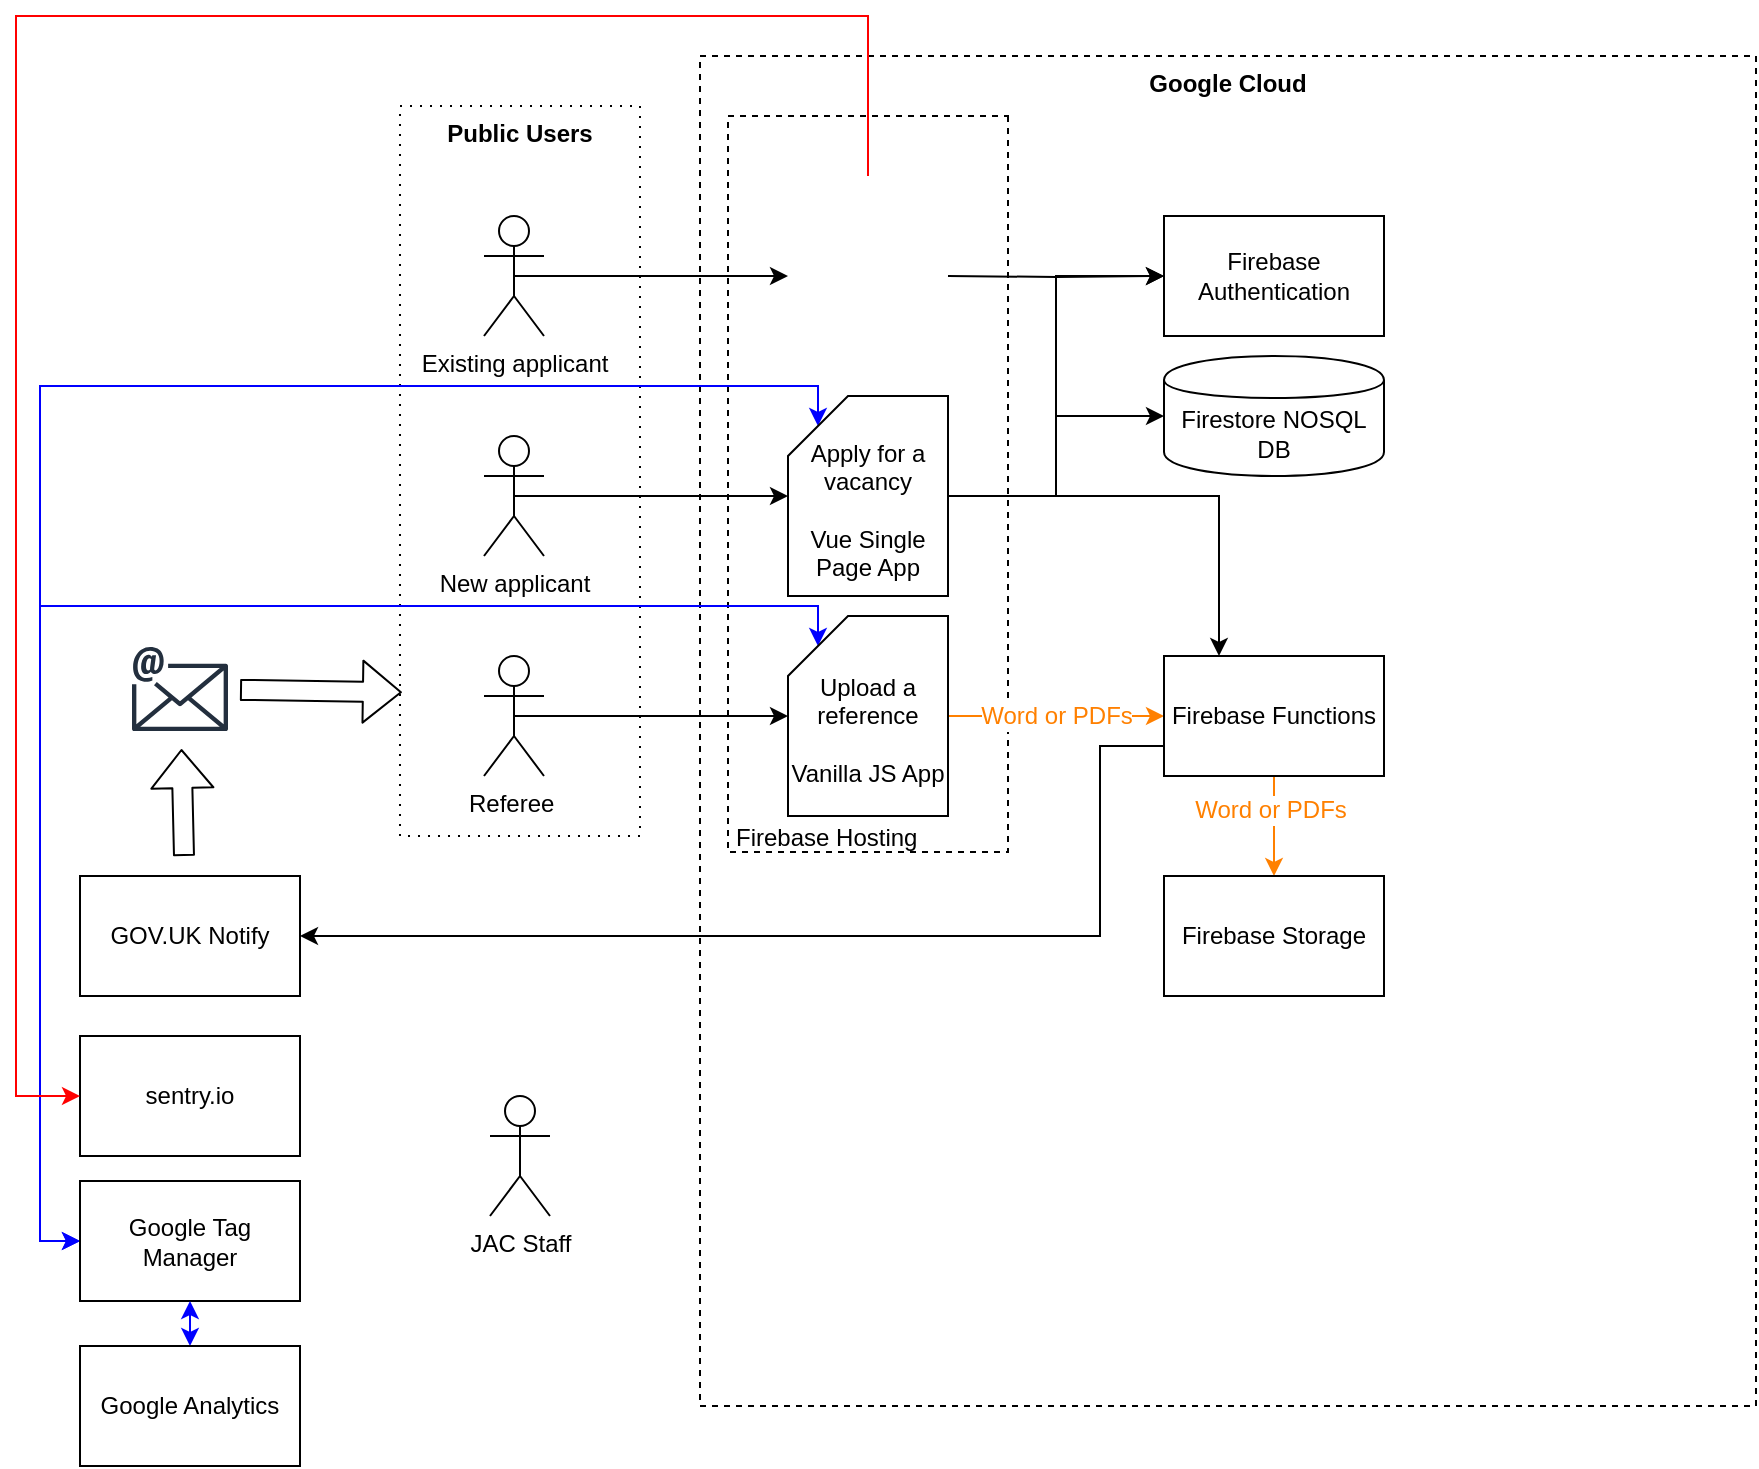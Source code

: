 <mxfile version="13.5.1" type="github"><diagram id="oyVTfbrthm_-wxzk1ZXb" name="Page-1"><mxGraphModel dx="1353" dy="831" grid="1" gridSize="10" guides="1" tooltips="1" connect="1" arrows="1" fold="1" page="1" pageScale="1" pageWidth="1169" pageHeight="827" math="0" shadow="0"><root><mxCell id="0"/><mxCell id="1" parent="0"/><mxCell id="Lf71OoZ22zsmbKogP4fl-119" value="&lt;div style=&quot;text-align: center&quot;&gt;&lt;span&gt;Google Cloud&lt;/span&gt;&lt;/div&gt;" style="rounded=0;whiteSpace=wrap;html=1;strokeColor=#000000;align=center;verticalAlign=top;dashed=1;fontStyle=1" parent="1" vertex="1"><mxGeometry x="362" y="75" width="528" height="675" as="geometry"/></mxCell><mxCell id="Lf71OoZ22zsmbKogP4fl-121" value="&lt;b&gt;Public Users&lt;/b&gt;" style="rounded=0;whiteSpace=wrap;html=1;dashed=1;strokeColor=#000000;align=center;dashPattern=1 4;verticalAlign=top;" parent="1" vertex="1"><mxGeometry x="212" y="100" width="120" height="365" as="geometry"/></mxCell><mxCell id="Lf71OoZ22zsmbKogP4fl-25" value="&lt;div style=&quot;text-align: right&quot;&gt;&lt;span&gt;Firebase Hosting&lt;/span&gt;&lt;/div&gt;" style="rounded=0;whiteSpace=wrap;html=1;labelPosition=center;verticalLabelPosition=middle;align=left;verticalAlign=bottom;spacingBottom=0;spacingRight=0;horizontal=0;spacing=0;spacingLeft=4;dashed=1;rotation=90;" parent="1" vertex="1"><mxGeometry x="262" y="219" width="368" height="140" as="geometry"/></mxCell><mxCell id="Lf71OoZ22zsmbKogP4fl-13" value="" style="edgeStyle=orthogonalEdgeStyle;rounded=0;orthogonalLoop=1;jettySize=auto;html=1;exitX=0.5;exitY=0.5;exitDx=0;exitDy=0;exitPerimeter=0;" parent="1" source="Lf71OoZ22zsmbKogP4fl-67" edge="1"><mxGeometry relative="1" as="geometry"><mxPoint x="269" y="168" as="sourcePoint"/><mxPoint x="406" y="185" as="targetPoint"/></mxGeometry></mxCell><mxCell id="Lf71OoZ22zsmbKogP4fl-17" value="" style="edgeStyle=orthogonalEdgeStyle;rounded=0;orthogonalLoop=1;jettySize=auto;html=1;exitX=0.5;exitY=0.5;exitDx=0;exitDy=0;exitPerimeter=0;" parent="1" source="Lf71OoZ22zsmbKogP4fl-62" target="Lf71OoZ22zsmbKogP4fl-10" edge="1"><mxGeometry relative="1" as="geometry"><mxPoint x="284" y="425" as="sourcePoint"/><mxPoint x="710.5" y="413" as="targetPoint"/></mxGeometry></mxCell><mxCell id="Lf71OoZ22zsmbKogP4fl-79" style="edgeStyle=orthogonalEdgeStyle;rounded=0;orthogonalLoop=1;jettySize=auto;html=1;exitX=1;exitY=0.5;exitDx=0;exitDy=0;exitPerimeter=0;entryX=0;entryY=0.5;entryDx=0;entryDy=0;" parent="1" source="Lf71OoZ22zsmbKogP4fl-9" target="Lf71OoZ22zsmbKogP4fl-74" edge="1"><mxGeometry relative="1" as="geometry"><mxPoint x="594" y="185" as="targetPoint"/></mxGeometry></mxCell><mxCell id="Lf71OoZ22zsmbKogP4fl-80" style="edgeStyle=orthogonalEdgeStyle;rounded=0;orthogonalLoop=1;jettySize=auto;html=1;exitX=1;exitY=0.5;exitDx=0;exitDy=0;exitPerimeter=0;" parent="1" source="Lf71OoZ22zsmbKogP4fl-9" target="Lf71OoZ22zsmbKogP4fl-76" edge="1"><mxGeometry relative="1" as="geometry"/></mxCell><mxCell id="Lf71OoZ22zsmbKogP4fl-85" style="edgeStyle=orthogonalEdgeStyle;rounded=0;orthogonalLoop=1;jettySize=auto;html=1;exitX=1;exitY=0.5;exitDx=0;exitDy=0;exitPerimeter=0;entryX=0.25;entryY=0;entryDx=0;entryDy=0;strokeColor=#000000;" parent="1" source="Lf71OoZ22zsmbKogP4fl-9" target="Lf71OoZ22zsmbKogP4fl-75" edge="1"><mxGeometry relative="1" as="geometry"/></mxCell><mxCell id="Lf71OoZ22zsmbKogP4fl-156" style="edgeStyle=orthogonalEdgeStyle;rounded=0;orthogonalLoop=1;jettySize=auto;html=1;exitX=0;exitY=0;exitDx=15;exitDy=15;exitPerimeter=0;startArrow=classic;startFill=1;strokeColor=#0000FF;strokeWidth=1;fillColor=#ffffff;fontColor=#FF8000;entryX=0;entryY=0.5;entryDx=0;entryDy=0;" parent="1" source="Lf71OoZ22zsmbKogP4fl-9" target="Lf71OoZ22zsmbKogP4fl-151" edge="1"><mxGeometry relative="1" as="geometry"><mxPoint x="50" y="660" as="targetPoint"/><Array as="points"><mxPoint x="421" y="240"/><mxPoint x="32" y="240"/><mxPoint x="32" y="668"/></Array></mxGeometry></mxCell><mxCell id="Lf71OoZ22zsmbKogP4fl-9" value="&lt;br&gt;Apply for a vacancy&lt;br&gt;&lt;br&gt;Vue Single Page App&lt;br&gt;" style="shape=card;whiteSpace=wrap;html=1;" parent="1" vertex="1"><mxGeometry x="406" y="245" width="80" height="100" as="geometry"/></mxCell><mxCell id="Lf71OoZ22zsmbKogP4fl-81" style="edgeStyle=orthogonalEdgeStyle;rounded=0;orthogonalLoop=1;jettySize=auto;html=1;exitX=1;exitY=0.5;exitDx=0;exitDy=0;exitPerimeter=0;entryX=0;entryY=0.5;entryDx=0;entryDy=0;strokeColor=#FF8000;" parent="1" source="Lf71OoZ22zsmbKogP4fl-10" target="Lf71OoZ22zsmbKogP4fl-75" edge="1"><mxGeometry relative="1" as="geometry"/></mxCell><mxCell id="Lf71OoZ22zsmbKogP4fl-132" value="Word or PDFs" style="text;html=1;resizable=0;points=[];align=center;verticalAlign=middle;labelBackgroundColor=#ffffff;fontColor=#FF8000;" parent="Lf71OoZ22zsmbKogP4fl-81" vertex="1" connectable="0"><mxGeometry x="-0.204" relative="1" as="geometry"><mxPoint x="11" as="offset"/></mxGeometry></mxCell><mxCell id="Lf71OoZ22zsmbKogP4fl-157" style="edgeStyle=orthogonalEdgeStyle;rounded=0;orthogonalLoop=1;jettySize=auto;html=1;exitX=0;exitY=0;exitDx=15;exitDy=15;exitPerimeter=0;entryX=0;entryY=0.5;entryDx=0;entryDy=0;startArrow=classic;startFill=1;strokeColor=#0000FF;strokeWidth=1;fillColor=#ffffff;fontColor=#FF8000;" parent="1" source="Lf71OoZ22zsmbKogP4fl-10" target="Lf71OoZ22zsmbKogP4fl-151" edge="1"><mxGeometry relative="1" as="geometry"><Array as="points"><mxPoint x="421" y="350"/><mxPoint x="32" y="350"/><mxPoint x="32" y="668"/></Array></mxGeometry></mxCell><mxCell id="Lf71OoZ22zsmbKogP4fl-10" value="&lt;br&gt;Upload a reference&lt;br&gt;&lt;br&gt;Vanilla JS App&lt;br&gt;" style="shape=card;whiteSpace=wrap;html=1;" parent="1" vertex="1"><mxGeometry x="406" y="355" width="80" height="100" as="geometry"/></mxCell><mxCell id="Lf71OoZ22zsmbKogP4fl-15" style="edgeStyle=orthogonalEdgeStyle;rounded=0;orthogonalLoop=1;jettySize=auto;html=1;exitX=0.5;exitY=0.5;exitDx=0;exitDy=0;exitPerimeter=0;" parent="1" source="Lf71OoZ22zsmbKogP4fl-11" target="Lf71OoZ22zsmbKogP4fl-9" edge="1"><mxGeometry relative="1" as="geometry"/></mxCell><mxCell id="Lf71OoZ22zsmbKogP4fl-11" value="New applicant" style="shape=umlActor;verticalLabelPosition=bottom;labelBackgroundColor=#ffffff;verticalAlign=top;html=1;outlineConnect=0;" parent="1" vertex="1"><mxGeometry x="254" y="265" width="30" height="60" as="geometry"/></mxCell><mxCell id="Lf71OoZ22zsmbKogP4fl-23" style="edgeStyle=orthogonalEdgeStyle;rounded=0;orthogonalLoop=1;jettySize=auto;html=1;exitX=0.5;exitY=1;exitDx=0;exitDy=0;exitPerimeter=0;" parent="1" source="Lf71OoZ22zsmbKogP4fl-10" target="Lf71OoZ22zsmbKogP4fl-10" edge="1"><mxGeometry relative="1" as="geometry"/></mxCell><mxCell id="Lf71OoZ22zsmbKogP4fl-55" value="sentry.io" style="rounded=0;whiteSpace=wrap;html=1;" parent="1" vertex="1"><mxGeometry x="52" y="565" width="110" height="60" as="geometry"/></mxCell><mxCell id="Lf71OoZ22zsmbKogP4fl-62" value="Referee&amp;nbsp;" style="shape=umlActor;verticalLabelPosition=bottom;labelBackgroundColor=#ffffff;verticalAlign=top;html=1;outlineConnect=0;" parent="1" vertex="1"><mxGeometry x="254" y="375" width="30" height="60" as="geometry"/></mxCell><mxCell id="Lf71OoZ22zsmbKogP4fl-67" value="Existing applicant" style="shape=umlActor;verticalLabelPosition=bottom;labelBackgroundColor=#ffffff;verticalAlign=top;html=1;outlineConnect=0;" parent="1" vertex="1"><mxGeometry x="254" y="155" width="30" height="60" as="geometry"/></mxCell><mxCell id="Lf71OoZ22zsmbKogP4fl-78" style="edgeStyle=orthogonalEdgeStyle;rounded=0;orthogonalLoop=1;jettySize=auto;html=1;exitX=1;exitY=0.5;exitDx=0;exitDy=0;exitPerimeter=0;entryX=0;entryY=0.5;entryDx=0;entryDy=0;" parent="1" target="Lf71OoZ22zsmbKogP4fl-74" edge="1"><mxGeometry relative="1" as="geometry"><mxPoint x="486" y="185" as="sourcePoint"/></mxGeometry></mxCell><mxCell id="Lf71OoZ22zsmbKogP4fl-95" style="edgeStyle=orthogonalEdgeStyle;rounded=0;orthogonalLoop=1;jettySize=auto;html=1;entryX=0;entryY=0.5;entryDx=0;entryDy=0;strokeColor=#FF0000;strokeWidth=1;exitX=0.5;exitY=0;exitDx=0;exitDy=0;exitPerimeter=0;" parent="1" target="Lf71OoZ22zsmbKogP4fl-55" edge="1"><mxGeometry relative="1" as="geometry"><Array as="points"><mxPoint x="446" y="55"/><mxPoint x="20" y="55"/><mxPoint x="20" y="595"/></Array><mxPoint x="446" y="135" as="sourcePoint"/></mxGeometry></mxCell><mxCell id="Lf71OoZ22zsmbKogP4fl-74" value="Firebase Authentication" style="rounded=0;whiteSpace=wrap;html=1;" parent="1" vertex="1"><mxGeometry x="594" y="155" width="110" height="60" as="geometry"/></mxCell><mxCell id="Lf71OoZ22zsmbKogP4fl-82" style="edgeStyle=orthogonalEdgeStyle;rounded=0;orthogonalLoop=1;jettySize=auto;html=1;exitX=0.5;exitY=1;exitDx=0;exitDy=0;entryX=0.5;entryY=0;entryDx=0;entryDy=0;strokeColor=#FF8000;" parent="1" source="Lf71OoZ22zsmbKogP4fl-75" target="Lf71OoZ22zsmbKogP4fl-77" edge="1"><mxGeometry relative="1" as="geometry"/></mxCell><mxCell id="Lf71OoZ22zsmbKogP4fl-133" value="Word or PDFs" style="text;html=1;resizable=0;points=[];align=center;verticalAlign=middle;labelBackgroundColor=#ffffff;fontColor=#FF8000;" parent="Lf71OoZ22zsmbKogP4fl-82" vertex="1" connectable="0"><mxGeometry x="-0.32" y="-2" relative="1" as="geometry"><mxPoint as="offset"/></mxGeometry></mxCell><mxCell id="Lf71OoZ22zsmbKogP4fl-106" style="edgeStyle=orthogonalEdgeStyle;rounded=0;orthogonalLoop=1;jettySize=auto;html=1;exitX=0;exitY=0.75;exitDx=0;exitDy=0;entryX=1;entryY=0.5;entryDx=0;entryDy=0;strokeColor=#000000;strokeWidth=1;fillColor=#000000;" parent="1" source="Lf71OoZ22zsmbKogP4fl-75" target="Lf71OoZ22zsmbKogP4fl-86" edge="1"><mxGeometry relative="1" as="geometry"><Array as="points"><mxPoint x="562" y="420"/><mxPoint x="562" y="515"/></Array></mxGeometry></mxCell><mxCell id="Lf71OoZ22zsmbKogP4fl-75" value="Firebase Functions&lt;br&gt;" style="rounded=0;whiteSpace=wrap;html=1;" parent="1" vertex="1"><mxGeometry x="594" y="375" width="110" height="60" as="geometry"/></mxCell><mxCell id="Lf71OoZ22zsmbKogP4fl-76" value="Firestore NOSQL DB" style="shape=cylinder;whiteSpace=wrap;html=1;boundedLbl=1;backgroundOutline=1;align=center;" parent="1" vertex="1"><mxGeometry x="594" y="225" width="110" height="60" as="geometry"/></mxCell><mxCell id="Lf71OoZ22zsmbKogP4fl-77" value="Firebase Storage" style="rounded=0;whiteSpace=wrap;html=1;" parent="1" vertex="1"><mxGeometry x="594" y="485" width="110" height="60" as="geometry"/></mxCell><mxCell id="Lf71OoZ22zsmbKogP4fl-86" value="GOV.UK Notify" style="rounded=0;whiteSpace=wrap;html=1;" parent="1" vertex="1"><mxGeometry x="52" y="485" width="110" height="60" as="geometry"/></mxCell><mxCell id="Lf71OoZ22zsmbKogP4fl-107" value="JAC Staff" style="shape=umlActor;verticalLabelPosition=bottom;labelBackgroundColor=#ffffff;verticalAlign=top;html=1;outlineConnect=0;" parent="1" vertex="1"><mxGeometry x="257" y="595" width="30" height="60" as="geometry"/></mxCell><mxCell id="Lf71OoZ22zsmbKogP4fl-115" value="" style="outlineConnect=0;fontColor=#232F3E;gradientColor=none;strokeColor=#232F3E;fillColor=#ffffff;dashed=0;verticalLabelPosition=bottom;verticalAlign=top;align=center;html=1;fontSize=12;fontStyle=0;aspect=fixed;shape=mxgraph.aws4.resourceIcon;resIcon=mxgraph.aws4.email;" parent="1" vertex="1"><mxGeometry x="72" y="361.5" width="60" height="60" as="geometry"/></mxCell><mxCell id="Lf71OoZ22zsmbKogP4fl-116" value="" style="shape=flexArrow;endArrow=classic;html=1;strokeColor=#000000;strokeWidth=1;fillColor=none;" parent="1" target="Lf71OoZ22zsmbKogP4fl-115" edge="1"><mxGeometry width="50" height="50" relative="1" as="geometry"><mxPoint x="104" y="475" as="sourcePoint"/><mxPoint x="342" y="495" as="targetPoint"/></mxGeometry></mxCell><mxCell id="Lf71OoZ22zsmbKogP4fl-118" value="" style="shape=flexArrow;endArrow=classic;html=1;strokeColor=#000000;strokeWidth=1;fillColor=none;entryX=0.008;entryY=0.803;entryDx=0;entryDy=0;entryPerimeter=0;" parent="1" source="Lf71OoZ22zsmbKogP4fl-115" target="Lf71OoZ22zsmbKogP4fl-121" edge="1"><mxGeometry width="50" height="50" relative="1" as="geometry"><mxPoint x="12" y="785" as="sourcePoint"/><mxPoint x="209" y="410" as="targetPoint"/></mxGeometry></mxCell><mxCell id="Lf71OoZ22zsmbKogP4fl-151" value="Google Tag Manager" style="rounded=0;whiteSpace=wrap;html=1;" parent="1" vertex="1"><mxGeometry x="52" y="637.5" width="110" height="60" as="geometry"/></mxCell><mxCell id="Lf71OoZ22zsmbKogP4fl-154" style="edgeStyle=orthogonalEdgeStyle;rounded=0;orthogonalLoop=1;jettySize=auto;html=1;exitX=0.5;exitY=0;exitDx=0;exitDy=0;entryX=0.5;entryY=1;entryDx=0;entryDy=0;strokeColor=#0000FF;strokeWidth=1;fillColor=#ffffff;fontColor=#FF8000;startArrow=classic;startFill=1;" parent="1" source="Lf71OoZ22zsmbKogP4fl-152" target="Lf71OoZ22zsmbKogP4fl-151" edge="1"><mxGeometry relative="1" as="geometry"/></mxCell><mxCell id="Lf71OoZ22zsmbKogP4fl-152" value="Google Analytics" style="rounded=0;whiteSpace=wrap;html=1;" parent="1" vertex="1"><mxGeometry x="52" y="720" width="110" height="60" as="geometry"/></mxCell></root></mxGraphModel></diagram></mxfile>
